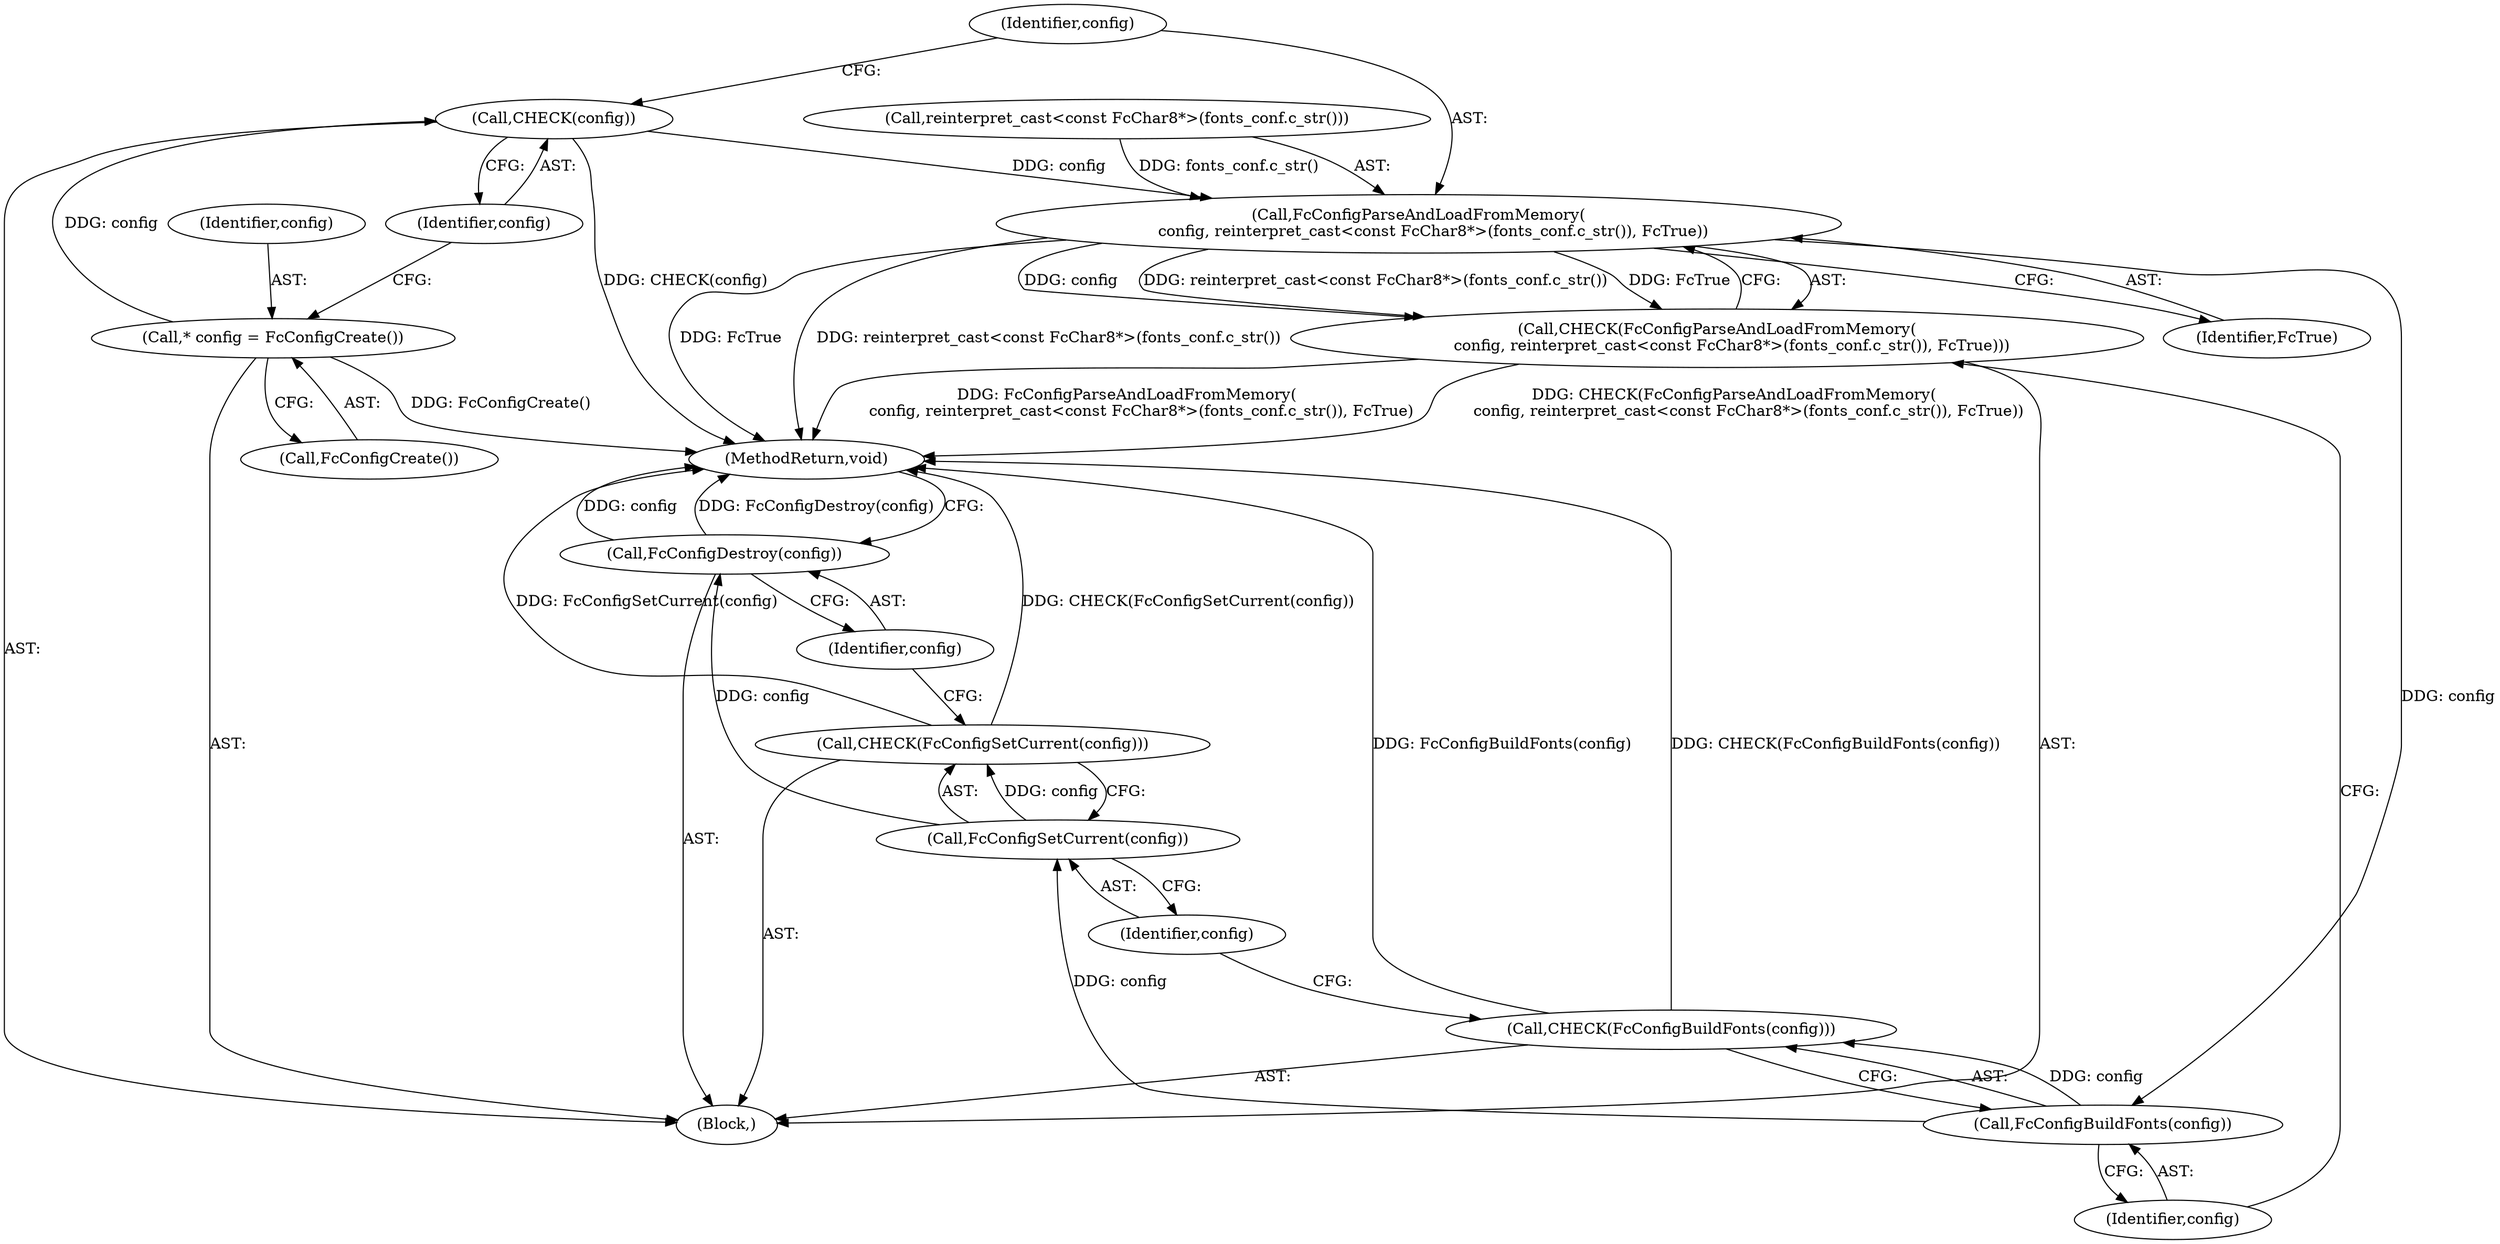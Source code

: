 digraph "0_Chrome_f5ad97cbf2b2b465dc61d8f93820c7e6cab49e4e@pointer" {
"1000123" [label="(Call,CHECK(config))"];
"1000120" [label="(Call,* config = FcConfigCreate())"];
"1000126" [label="(Call,FcConfigParseAndLoadFromMemory(\n      config, reinterpret_cast<const FcChar8*>(fonts_conf.c_str()), FcTrue))"];
"1000125" [label="(Call,CHECK(FcConfigParseAndLoadFromMemory(\n      config, reinterpret_cast<const FcChar8*>(fonts_conf.c_str()), FcTrue)))"];
"1000133" [label="(Call,FcConfigBuildFonts(config))"];
"1000132" [label="(Call,CHECK(FcConfigBuildFonts(config)))"];
"1000136" [label="(Call,FcConfigSetCurrent(config))"];
"1000135" [label="(Call,CHECK(FcConfigSetCurrent(config)))"];
"1000138" [label="(Call,FcConfigDestroy(config))"];
"1000102" [label="(Block,)"];
"1000133" [label="(Call,FcConfigBuildFonts(config))"];
"1000134" [label="(Identifier,config)"];
"1000132" [label="(Call,CHECK(FcConfigBuildFonts(config)))"];
"1000124" [label="(Identifier,config)"];
"1000125" [label="(Call,CHECK(FcConfigParseAndLoadFromMemory(\n      config, reinterpret_cast<const FcChar8*>(fonts_conf.c_str()), FcTrue)))"];
"1000122" [label="(Call,FcConfigCreate())"];
"1000136" [label="(Call,FcConfigSetCurrent(config))"];
"1000135" [label="(Call,CHECK(FcConfigSetCurrent(config)))"];
"1000128" [label="(Call,reinterpret_cast<const FcChar8*>(fonts_conf.c_str()))"];
"1000121" [label="(Identifier,config)"];
"1000140" [label="(MethodReturn,void)"];
"1000120" [label="(Call,* config = FcConfigCreate())"];
"1000137" [label="(Identifier,config)"];
"1000126" [label="(Call,FcConfigParseAndLoadFromMemory(\n      config, reinterpret_cast<const FcChar8*>(fonts_conf.c_str()), FcTrue))"];
"1000131" [label="(Identifier,FcTrue)"];
"1000139" [label="(Identifier,config)"];
"1000138" [label="(Call,FcConfigDestroy(config))"];
"1000127" [label="(Identifier,config)"];
"1000123" [label="(Call,CHECK(config))"];
"1000123" -> "1000102"  [label="AST: "];
"1000123" -> "1000124"  [label="CFG: "];
"1000124" -> "1000123"  [label="AST: "];
"1000127" -> "1000123"  [label="CFG: "];
"1000123" -> "1000140"  [label="DDG: CHECK(config)"];
"1000120" -> "1000123"  [label="DDG: config"];
"1000123" -> "1000126"  [label="DDG: config"];
"1000120" -> "1000102"  [label="AST: "];
"1000120" -> "1000122"  [label="CFG: "];
"1000121" -> "1000120"  [label="AST: "];
"1000122" -> "1000120"  [label="AST: "];
"1000124" -> "1000120"  [label="CFG: "];
"1000120" -> "1000140"  [label="DDG: FcConfigCreate()"];
"1000126" -> "1000125"  [label="AST: "];
"1000126" -> "1000131"  [label="CFG: "];
"1000127" -> "1000126"  [label="AST: "];
"1000128" -> "1000126"  [label="AST: "];
"1000131" -> "1000126"  [label="AST: "];
"1000125" -> "1000126"  [label="CFG: "];
"1000126" -> "1000140"  [label="DDG: FcTrue"];
"1000126" -> "1000140"  [label="DDG: reinterpret_cast<const FcChar8*>(fonts_conf.c_str())"];
"1000126" -> "1000125"  [label="DDG: config"];
"1000126" -> "1000125"  [label="DDG: reinterpret_cast<const FcChar8*>(fonts_conf.c_str())"];
"1000126" -> "1000125"  [label="DDG: FcTrue"];
"1000128" -> "1000126"  [label="DDG: fonts_conf.c_str()"];
"1000126" -> "1000133"  [label="DDG: config"];
"1000125" -> "1000102"  [label="AST: "];
"1000134" -> "1000125"  [label="CFG: "];
"1000125" -> "1000140"  [label="DDG: CHECK(FcConfigParseAndLoadFromMemory(\n      config, reinterpret_cast<const FcChar8*>(fonts_conf.c_str()), FcTrue))"];
"1000125" -> "1000140"  [label="DDG: FcConfigParseAndLoadFromMemory(\n      config, reinterpret_cast<const FcChar8*>(fonts_conf.c_str()), FcTrue)"];
"1000133" -> "1000132"  [label="AST: "];
"1000133" -> "1000134"  [label="CFG: "];
"1000134" -> "1000133"  [label="AST: "];
"1000132" -> "1000133"  [label="CFG: "];
"1000133" -> "1000132"  [label="DDG: config"];
"1000133" -> "1000136"  [label="DDG: config"];
"1000132" -> "1000102"  [label="AST: "];
"1000137" -> "1000132"  [label="CFG: "];
"1000132" -> "1000140"  [label="DDG: FcConfigBuildFonts(config)"];
"1000132" -> "1000140"  [label="DDG: CHECK(FcConfigBuildFonts(config))"];
"1000136" -> "1000135"  [label="AST: "];
"1000136" -> "1000137"  [label="CFG: "];
"1000137" -> "1000136"  [label="AST: "];
"1000135" -> "1000136"  [label="CFG: "];
"1000136" -> "1000135"  [label="DDG: config"];
"1000136" -> "1000138"  [label="DDG: config"];
"1000135" -> "1000102"  [label="AST: "];
"1000139" -> "1000135"  [label="CFG: "];
"1000135" -> "1000140"  [label="DDG: CHECK(FcConfigSetCurrent(config))"];
"1000135" -> "1000140"  [label="DDG: FcConfigSetCurrent(config)"];
"1000138" -> "1000102"  [label="AST: "];
"1000138" -> "1000139"  [label="CFG: "];
"1000139" -> "1000138"  [label="AST: "];
"1000140" -> "1000138"  [label="CFG: "];
"1000138" -> "1000140"  [label="DDG: config"];
"1000138" -> "1000140"  [label="DDG: FcConfigDestroy(config)"];
}
